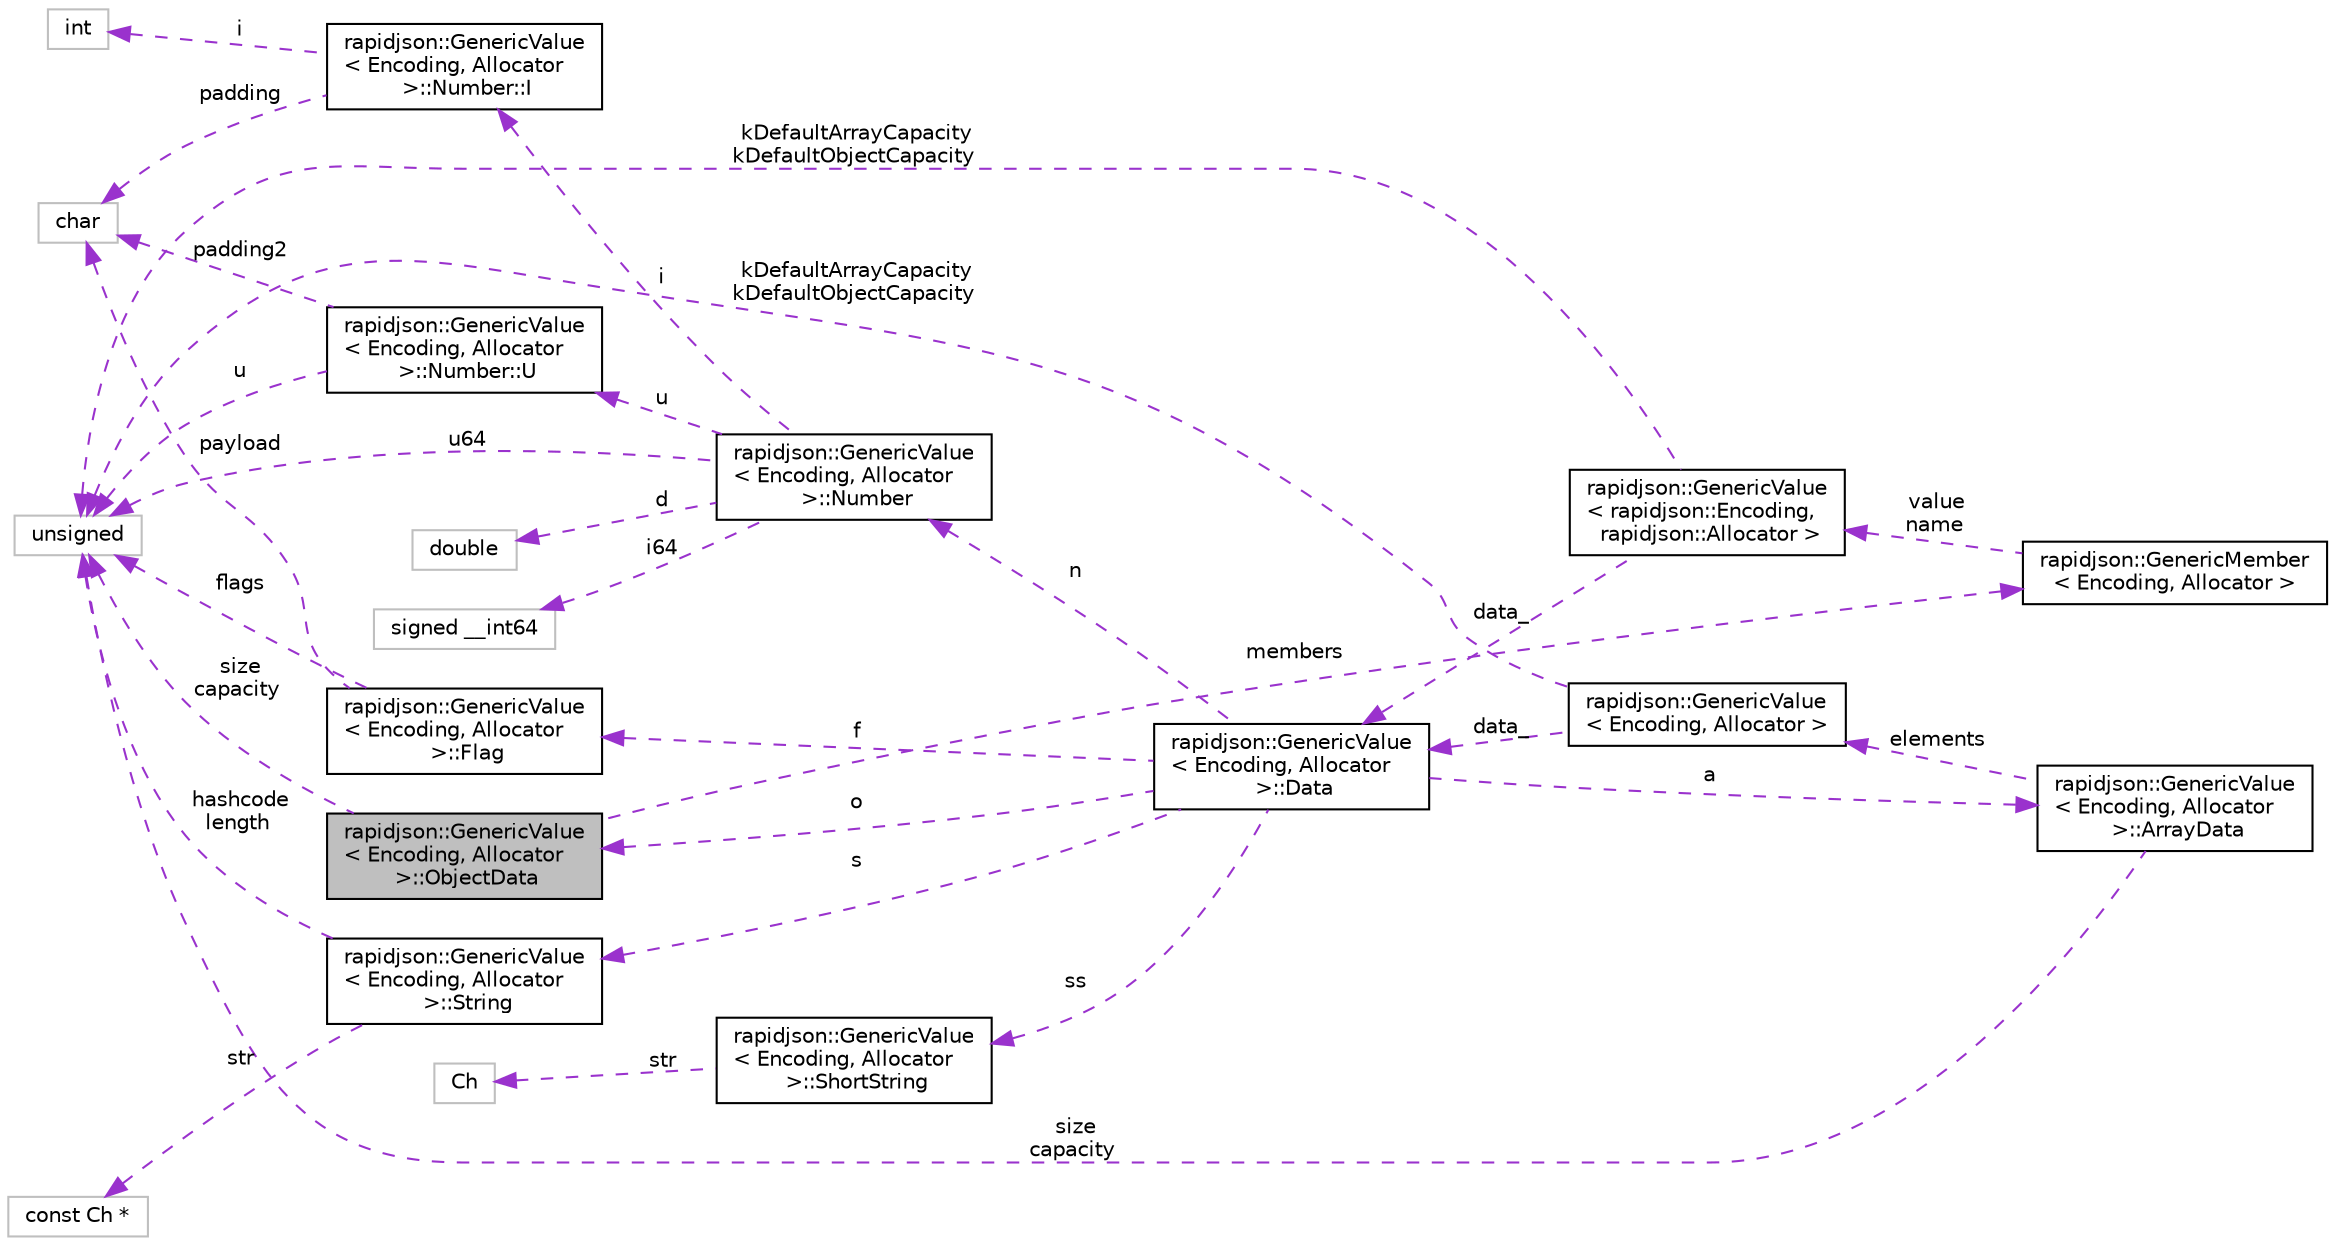 digraph "rapidjson::GenericValue&lt; Encoding, Allocator &gt;::ObjectData"
{
 // INTERACTIVE_SVG=YES
 // LATEX_PDF_SIZE
  edge [fontname="Helvetica",fontsize="10",labelfontname="Helvetica",labelfontsize="10"];
  node [fontname="Helvetica",fontsize="10",shape=record];
  rankdir="LR";
  Node1 [label="rapidjson::GenericValue\l\< Encoding, Allocator\l \>::ObjectData",height=0.2,width=0.4,color="black", fillcolor="grey75", style="filled", fontcolor="black",tooltip=" "];
  Node2 -> Node1 [dir="back",color="darkorchid3",fontsize="10",style="dashed",label=" members" ,fontname="Helvetica"];
  Node2 [label="rapidjson::GenericMember\l\< Encoding, Allocator \>",height=0.2,width=0.4,color="black", fillcolor="white", style="filled",URL="$structrapidjson_1_1_generic_member.html",tooltip="Name-value pair in a JSON object value."];
  Node3 -> Node2 [dir="back",color="darkorchid3",fontsize="10",style="dashed",label=" value\nname" ,fontname="Helvetica"];
  Node3 [label="rapidjson::GenericValue\l\< rapidjson::Encoding,\l rapidjson::Allocator \>",height=0.2,width=0.4,color="black", fillcolor="white", style="filled",URL="$classrapidjson_1_1_generic_value.html",tooltip=" "];
  Node4 -> Node3 [dir="back",color="darkorchid3",fontsize="10",style="dashed",label=" kDefaultArrayCapacity\nkDefaultObjectCapacity" ,fontname="Helvetica"];
  Node4 [label="unsigned",height=0.2,width=0.4,color="grey75", fillcolor="white", style="filled",tooltip=" "];
  Node5 -> Node3 [dir="back",color="darkorchid3",fontsize="10",style="dashed",label=" data_" ,fontname="Helvetica"];
  Node5 [label="rapidjson::GenericValue\l\< Encoding, Allocator\l \>::Data",height=0.2,width=0.4,color="black", fillcolor="white", style="filled",URL="$unionrapidjson_1_1_generic_value_1_1_data.html",tooltip=" "];
  Node6 -> Node5 [dir="back",color="darkorchid3",fontsize="10",style="dashed",label=" ss" ,fontname="Helvetica"];
  Node6 [label="rapidjson::GenericValue\l\< Encoding, Allocator\l \>::ShortString",height=0.2,width=0.4,color="black", fillcolor="white", style="filled",URL="$structrapidjson_1_1_generic_value_1_1_short_string.html",tooltip=" "];
  Node7 -> Node6 [dir="back",color="darkorchid3",fontsize="10",style="dashed",label=" str" ,fontname="Helvetica"];
  Node7 [label="Ch",height=0.2,width=0.4,color="grey75", fillcolor="white", style="filled",tooltip=" "];
  Node8 -> Node5 [dir="back",color="darkorchid3",fontsize="10",style="dashed",label=" f" ,fontname="Helvetica"];
  Node8 [label="rapidjson::GenericValue\l\< Encoding, Allocator\l \>::Flag",height=0.2,width=0.4,color="black", fillcolor="white", style="filled",URL="$structrapidjson_1_1_generic_value_1_1_flag.html",tooltip=" "];
  Node9 -> Node8 [dir="back",color="darkorchid3",fontsize="10",style="dashed",label=" payload" ,fontname="Helvetica"];
  Node9 [label="char",height=0.2,width=0.4,color="grey75", fillcolor="white", style="filled",tooltip=" "];
  Node4 -> Node8 [dir="back",color="darkorchid3",fontsize="10",style="dashed",label=" flags" ,fontname="Helvetica"];
  Node10 -> Node5 [dir="back",color="darkorchid3",fontsize="10",style="dashed",label=" a" ,fontname="Helvetica"];
  Node10 [label="rapidjson::GenericValue\l\< Encoding, Allocator\l \>::ArrayData",height=0.2,width=0.4,color="black", fillcolor="white", style="filled",URL="$structrapidjson_1_1_generic_value_1_1_array_data.html",tooltip=" "];
  Node11 -> Node10 [dir="back",color="darkorchid3",fontsize="10",style="dashed",label=" elements" ,fontname="Helvetica"];
  Node11 [label="rapidjson::GenericValue\l\< Encoding, Allocator \>",height=0.2,width=0.4,color="black", fillcolor="white", style="filled",URL="$classrapidjson_1_1_generic_value.html",tooltip="Represents a JSON value. Use Value for UTF8 encoding and default allocator."];
  Node4 -> Node11 [dir="back",color="darkorchid3",fontsize="10",style="dashed",label=" kDefaultArrayCapacity\nkDefaultObjectCapacity" ,fontname="Helvetica"];
  Node5 -> Node11 [dir="back",color="darkorchid3",fontsize="10",style="dashed",label=" data_" ,fontname="Helvetica"];
  Node4 -> Node10 [dir="back",color="darkorchid3",fontsize="10",style="dashed",label=" size\ncapacity" ,fontname="Helvetica"];
  Node1 -> Node5 [dir="back",color="darkorchid3",fontsize="10",style="dashed",label=" o" ,fontname="Helvetica"];
  Node12 -> Node5 [dir="back",color="darkorchid3",fontsize="10",style="dashed",label=" n" ,fontname="Helvetica"];
  Node12 [label="rapidjson::GenericValue\l\< Encoding, Allocator\l \>::Number",height=0.2,width=0.4,color="black", fillcolor="white", style="filled",URL="$unionrapidjson_1_1_generic_value_1_1_number.html",tooltip=" "];
  Node13 -> Node12 [dir="back",color="darkorchid3",fontsize="10",style="dashed",label=" d" ,fontname="Helvetica"];
  Node13 [label="double",height=0.2,width=0.4,color="grey75", fillcolor="white", style="filled",tooltip=" "];
  Node14 -> Node12 [dir="back",color="darkorchid3",fontsize="10",style="dashed",label=" i" ,fontname="Helvetica"];
  Node14 [label="rapidjson::GenericValue\l\< Encoding, Allocator\l \>::Number::I",height=0.2,width=0.4,color="black", fillcolor="white", style="filled",URL="$structrapidjson_1_1_generic_value_1_1_number_1_1_i.html",tooltip=" "];
  Node9 -> Node14 [dir="back",color="darkorchid3",fontsize="10",style="dashed",label=" padding" ,fontname="Helvetica"];
  Node15 -> Node14 [dir="back",color="darkorchid3",fontsize="10",style="dashed",label=" i" ,fontname="Helvetica"];
  Node15 [label="int",height=0.2,width=0.4,color="grey75", fillcolor="white", style="filled",tooltip=" "];
  Node16 -> Node12 [dir="back",color="darkorchid3",fontsize="10",style="dashed",label=" i64" ,fontname="Helvetica"];
  Node16 [label="signed __int64",height=0.2,width=0.4,color="grey75", fillcolor="white", style="filled",tooltip=" "];
  Node4 -> Node12 [dir="back",color="darkorchid3",fontsize="10",style="dashed",label=" u64" ,fontname="Helvetica"];
  Node17 -> Node12 [dir="back",color="darkorchid3",fontsize="10",style="dashed",label=" u" ,fontname="Helvetica"];
  Node17 [label="rapidjson::GenericValue\l\< Encoding, Allocator\l \>::Number::U",height=0.2,width=0.4,color="black", fillcolor="white", style="filled",URL="$structrapidjson_1_1_generic_value_1_1_number_1_1_u.html",tooltip=" "];
  Node9 -> Node17 [dir="back",color="darkorchid3",fontsize="10",style="dashed",label=" padding2" ,fontname="Helvetica"];
  Node4 -> Node17 [dir="back",color="darkorchid3",fontsize="10",style="dashed",label=" u" ,fontname="Helvetica"];
  Node18 -> Node5 [dir="back",color="darkorchid3",fontsize="10",style="dashed",label=" s" ,fontname="Helvetica"];
  Node18 [label="rapidjson::GenericValue\l\< Encoding, Allocator\l \>::String",height=0.2,width=0.4,color="black", fillcolor="white", style="filled",URL="$structrapidjson_1_1_generic_value_1_1_string.html",tooltip=" "];
  Node19 -> Node18 [dir="back",color="darkorchid3",fontsize="10",style="dashed",label=" str" ,fontname="Helvetica"];
  Node19 [label="const Ch *",height=0.2,width=0.4,color="grey75", fillcolor="white", style="filled",tooltip=" "];
  Node4 -> Node18 [dir="back",color="darkorchid3",fontsize="10",style="dashed",label=" hashcode\nlength" ,fontname="Helvetica"];
  Node4 -> Node1 [dir="back",color="darkorchid3",fontsize="10",style="dashed",label=" size\ncapacity" ,fontname="Helvetica"];
}
